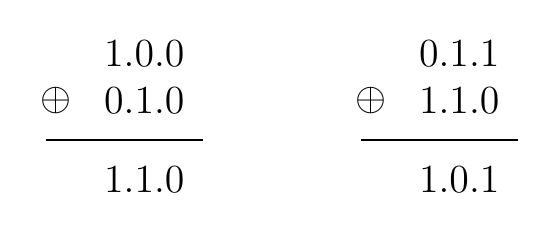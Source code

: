 \begin{tikzpicture}

\Large
\begin{scope}
\node at (0,2.6) {$1.0.0$};
\node at (0,2) {$0.1.0$};
\node at (0,1) {$1.1.0$};
\node[left] at (-0.75,2) {$\oplus$};
\draw[thick] (-1.25,1.5)--++(2,0);
\end{scope}

\begin{scope}[xshift=4cm]
\node at (0,2.6) {$0.1.1$};
\node at (0,2) {$1.1.0$};
\node at (0,1) {$1.0.1$};
\node[left] at (-0.75,2) {$\oplus$};
\draw[thick] (-1.25,1.5)--++(2,0);
\end{scope}
\end{tikzpicture}